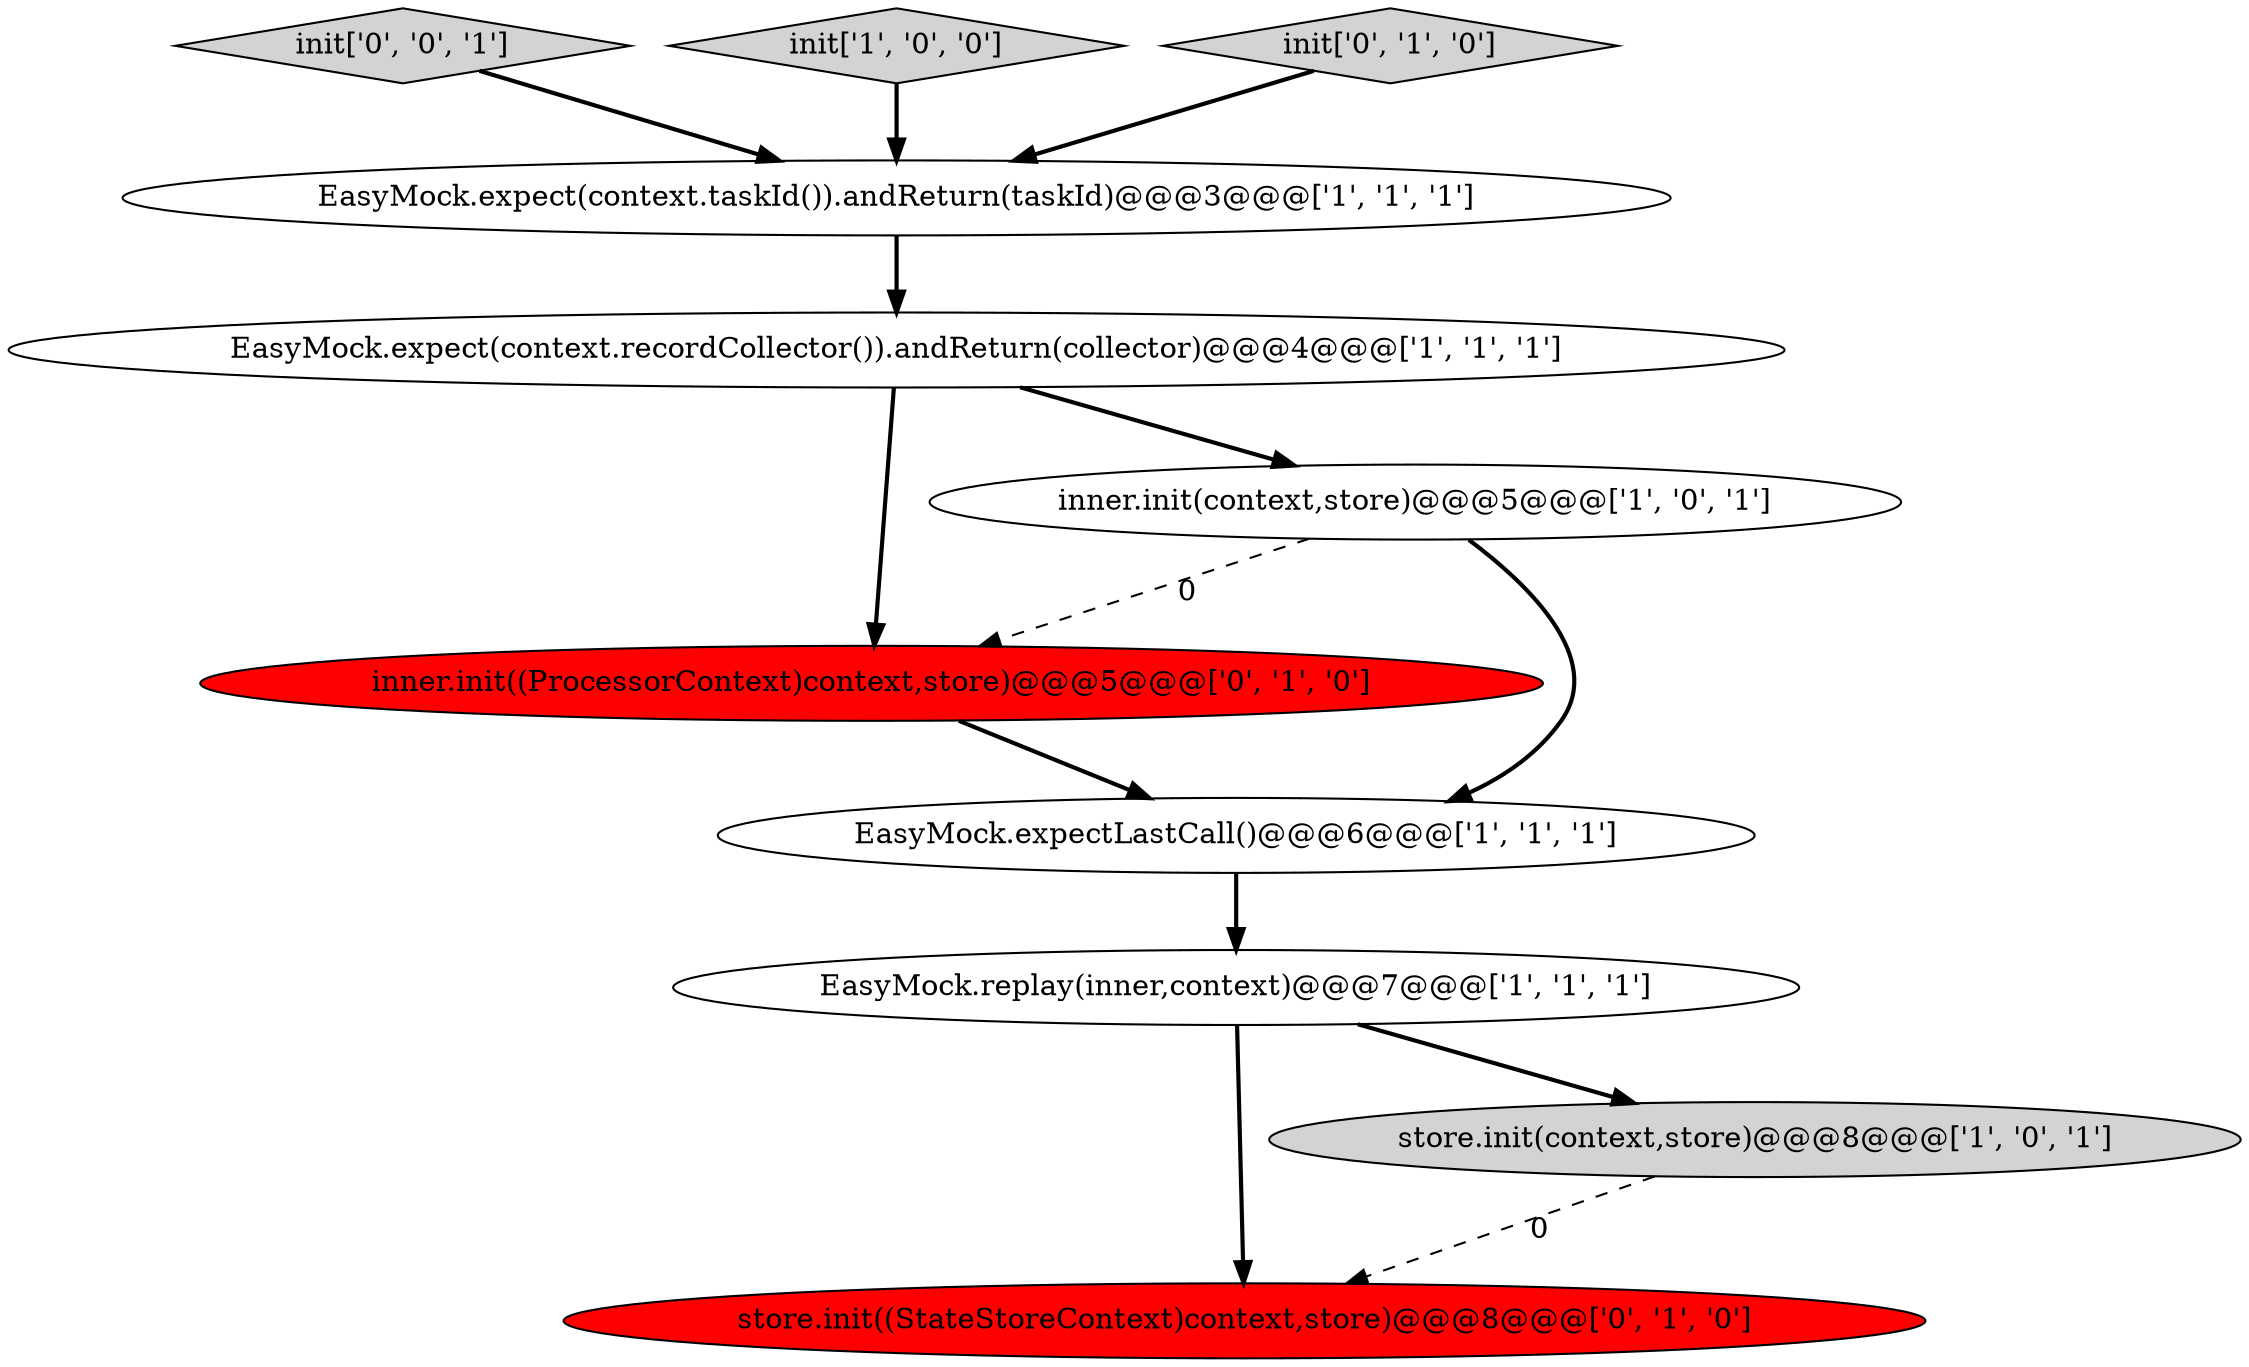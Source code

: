 digraph {
2 [style = filled, label = "EasyMock.expectLastCall()@@@6@@@['1', '1', '1']", fillcolor = white, shape = ellipse image = "AAA0AAABBB1BBB"];
7 [style = filled, label = "inner.init((ProcessorContext)context,store)@@@5@@@['0', '1', '0']", fillcolor = red, shape = ellipse image = "AAA1AAABBB2BBB"];
1 [style = filled, label = "inner.init(context,store)@@@5@@@['1', '0', '1']", fillcolor = white, shape = ellipse image = "AAA0AAABBB1BBB"];
0 [style = filled, label = "EasyMock.expect(context.taskId()).andReturn(taskId)@@@3@@@['1', '1', '1']", fillcolor = white, shape = ellipse image = "AAA0AAABBB1BBB"];
10 [style = filled, label = "init['0', '0', '1']", fillcolor = lightgray, shape = diamond image = "AAA0AAABBB3BBB"];
9 [style = filled, label = "store.init((StateStoreContext)context,store)@@@8@@@['0', '1', '0']", fillcolor = red, shape = ellipse image = "AAA1AAABBB2BBB"];
3 [style = filled, label = "init['1', '0', '0']", fillcolor = lightgray, shape = diamond image = "AAA0AAABBB1BBB"];
4 [style = filled, label = "store.init(context,store)@@@8@@@['1', '0', '1']", fillcolor = lightgray, shape = ellipse image = "AAA0AAABBB1BBB"];
8 [style = filled, label = "init['0', '1', '0']", fillcolor = lightgray, shape = diamond image = "AAA0AAABBB2BBB"];
5 [style = filled, label = "EasyMock.expect(context.recordCollector()).andReturn(collector)@@@4@@@['1', '1', '1']", fillcolor = white, shape = ellipse image = "AAA0AAABBB1BBB"];
6 [style = filled, label = "EasyMock.replay(inner,context)@@@7@@@['1', '1', '1']", fillcolor = white, shape = ellipse image = "AAA0AAABBB1BBB"];
8->0 [style = bold, label=""];
5->7 [style = bold, label=""];
6->4 [style = bold, label=""];
5->1 [style = bold, label=""];
10->0 [style = bold, label=""];
1->2 [style = bold, label=""];
4->9 [style = dashed, label="0"];
6->9 [style = bold, label=""];
1->7 [style = dashed, label="0"];
7->2 [style = bold, label=""];
2->6 [style = bold, label=""];
3->0 [style = bold, label=""];
0->5 [style = bold, label=""];
}

